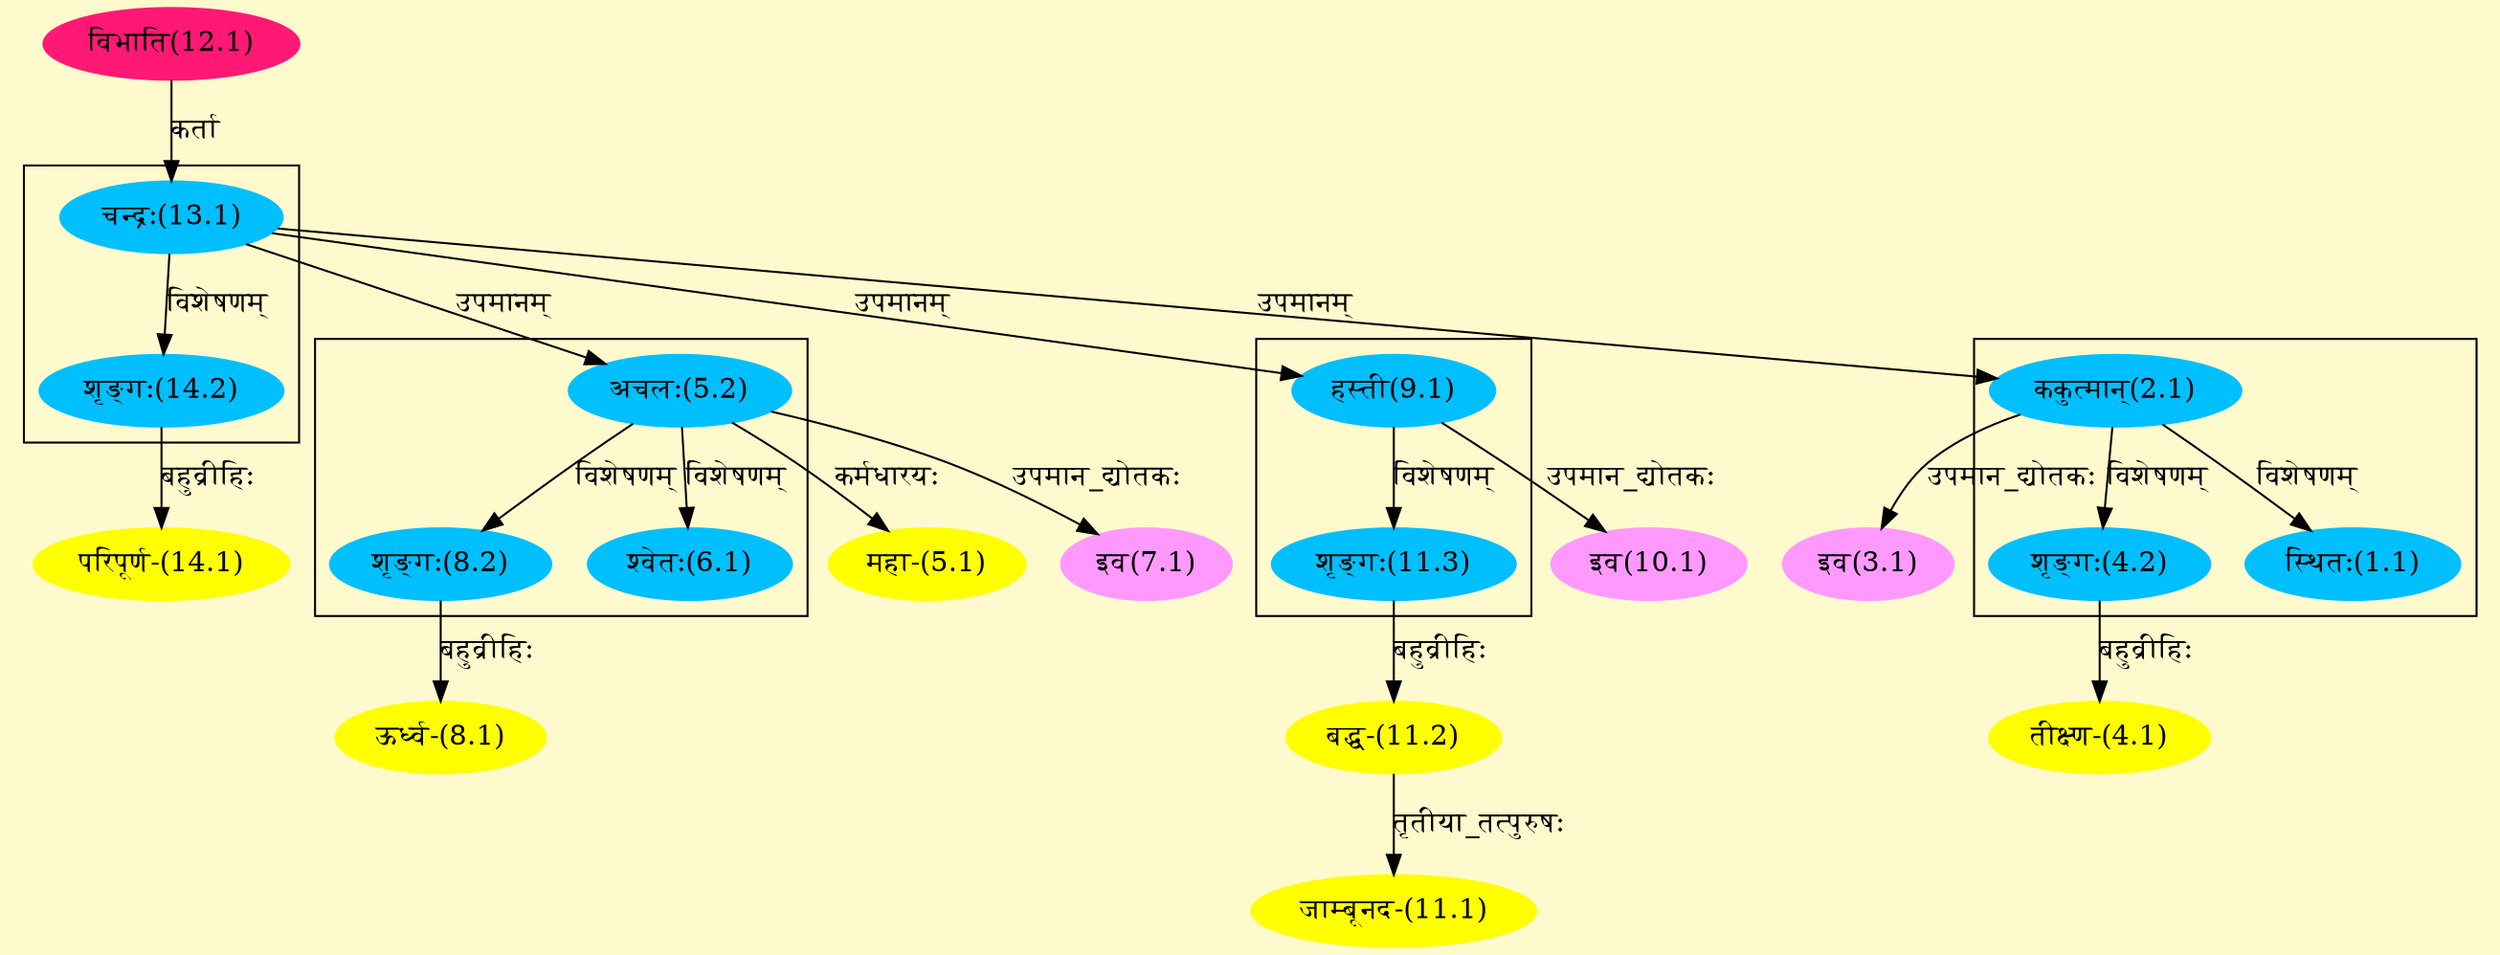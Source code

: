 digraph G{
rankdir=BT;
 compound=true;
 bgcolor="lemonchiffon1";

subgraph cluster_1{
Node1_1 [style=filled, color="#00BFFF" label = "स्थितः(1.1)"]
Node2_1 [style=filled, color="#00BFFF" label = "ककुत्मान्(2.1)"]
Node4_2 [style=filled, color="#00BFFF" label = "शृङ्गः(4.2)"]

}

subgraph cluster_2{
Node6_1 [style=filled, color="#00BFFF" label = "श्वेतः(6.1)"]
Node5_2 [style=filled, color="#00BFFF" label = "अचलः(5.2)"]
Node8_2 [style=filled, color="#00BFFF" label = "शृङ्गः(8.2)"]

}

subgraph cluster_3{
Node11_3 [style=filled, color="#00BFFF" label = "शृङ्गः(11.3)"]
Node9_1 [style=filled, color="#00BFFF" label = "हस्ती(9.1)"]

}

subgraph cluster_4{
Node14_2 [style=filled, color="#00BFFF" label = "शृङ्गः(14.2)"]
Node13_1 [style=filled, color="#00BFFF" label = "चन्द्रः(13.1)"]

}
Node2_1 [style=filled, color="#00BFFF" label = "ककुत्मान्(2.1)"]
Node13_1 [style=filled, color="#00BFFF" label = "चन्द्रः(13.1)"]
Node3_1 [style=filled, color="#FF99FF" label = "इव(3.1)"]
Node4_1 [style=filled, color="#FFFF00" label = "तीक्ष्ण-(4.1)"]
Node4_2 [style=filled, color="#00BFFF" label = "शृङ्गः(4.2)"]
Node5_1 [style=filled, color="#FFFF00" label = "महा-(5.1)"]
Node5_2 [style=filled, color="#00BFFF" label = "अचलः(5.2)"]
Node7_1 [style=filled, color="#FF99FF" label = "इव(7.1)"]
Node8_1 [style=filled, color="#FFFF00" label = "ऊर्ध्व-(8.1)"]
Node8_2 [style=filled, color="#00BFFF" label = "शृङ्गः(8.2)"]
Node9_1 [style=filled, color="#00BFFF" label = "हस्ती(9.1)"]
Node10_1 [style=filled, color="#FF99FF" label = "इव(10.1)"]
Node11_1 [style=filled, color="#FFFF00" label = "जाम्बूनद-(11.1)"]
Node11_2 [style=filled, color="#FFFF00" label = "बद्ध-(11.2)"]
Node11_3 [style=filled, color="#00BFFF" label = "शृङ्गः(11.3)"]
Node12_1 [style=filled, color="#FF1975" label = "विभाति(12.1)"]
Node [style=filled, color="" label = "()"]
Node14_1 [style=filled, color="#FFFF00" label = "परिपूर्ण-(14.1)"]
Node14_2 [style=filled, color="#00BFFF" label = "शृङ्गः(14.2)"]
/* Start of Relations section */

Node1_1 -> Node2_1 [  label="विशेषणम्"  dir="back" ]
Node2_1 -> Node13_1 [  label="उपमानम्"  dir="back" ]
Node3_1 -> Node2_1 [  label="उपमान_द्योतकः"  dir="back" ]
Node4_1 -> Node4_2 [  label="बहुव्रीहिः"  dir="back" ]
Node4_2 -> Node2_1 [  label="विशेषणम्"  dir="back" ]
Node5_1 -> Node5_2 [  label="कर्मधारयः"  dir="back" ]
Node5_2 -> Node13_1 [  label="उपमानम्"  dir="back" ]
Node6_1 -> Node5_2 [  label="विशेषणम्"  dir="back" ]
Node7_1 -> Node5_2 [  label="उपमान_द्योतकः"  dir="back" ]
Node8_1 -> Node8_2 [  label="बहुव्रीहिः"  dir="back" ]
Node8_2 -> Node5_2 [  label="विशेषणम्"  dir="back" ]
Node9_1 -> Node13_1 [  label="उपमानम्"  dir="back" ]
Node10_1 -> Node9_1 [  label="उपमान_द्योतकः"  dir="back" ]
Node11_1 -> Node11_2 [  label="तृतीया_तत्पुरुषः"  dir="back" ]
Node11_2 -> Node11_3 [  label="बहुव्रीहिः"  dir="back" ]
Node11_3 -> Node9_1 [  label="विशेषणम्"  dir="back" ]
Node13_1 -> Node12_1 [  label="कर्ता"  dir="back" ]
Node14_1 -> Node14_2 [  label="बहुव्रीहिः"  dir="back" ]
Node14_2 -> Node13_1 [  label="विशेषणम्"  dir="back" ]
}
